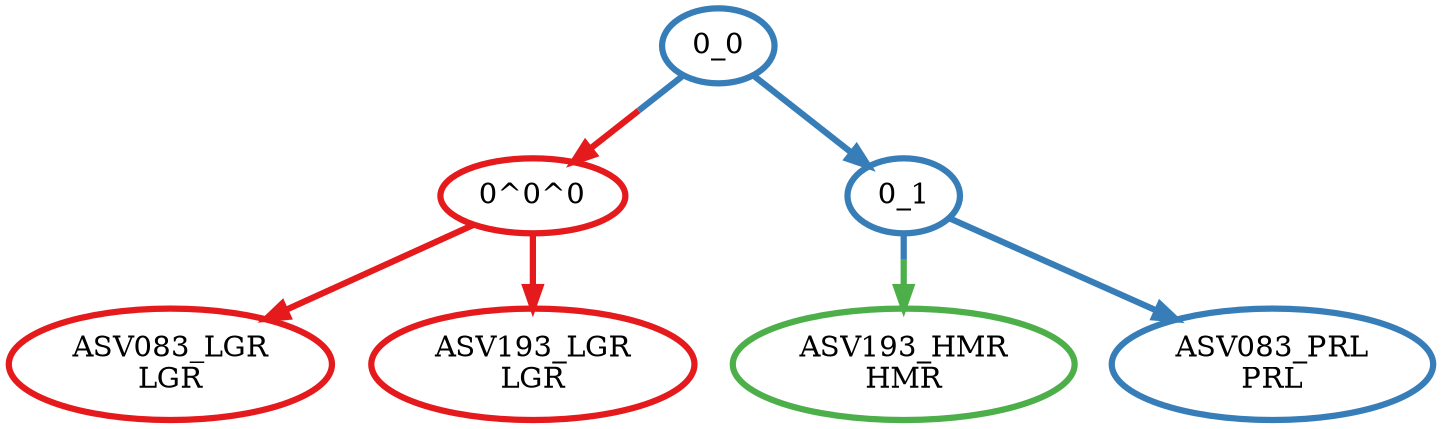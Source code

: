 digraph T {
	{
		rank=same
		6 [penwidth=3,colorscheme=set19,color=3,label="ASV193_HMR\nHMR"]
		5 [penwidth=3,colorscheme=set19,color=2,label="ASV083_PRL\nPRL"]
		4 [penwidth=3,colorscheme=set19,color=1,label="ASV083_LGR\nLGR"]
		3 [penwidth=3,colorscheme=set19,color=1,label="ASV193_LGR\nLGR"]
	}
	2 [penwidth=3,colorscheme=set19,color=1,label="0^0^0"]
	1 [penwidth=3,colorscheme=set19,color=2,label="0_1"]
	0 [penwidth=3,colorscheme=set19,color=2,label="0_0"]
	2 -> 4 [penwidth=3,colorscheme=set19,color=1]
	2 -> 3 [penwidth=3,colorscheme=set19,color=1]
	1 -> 6 [penwidth=3,colorscheme=set19,color="2;0.5:3"]
	1 -> 5 [penwidth=3,colorscheme=set19,color=2]
	0 -> 2 [penwidth=3,colorscheme=set19,color="2;0.5:1"]
	0 -> 1 [penwidth=3,colorscheme=set19,color=2]
}
